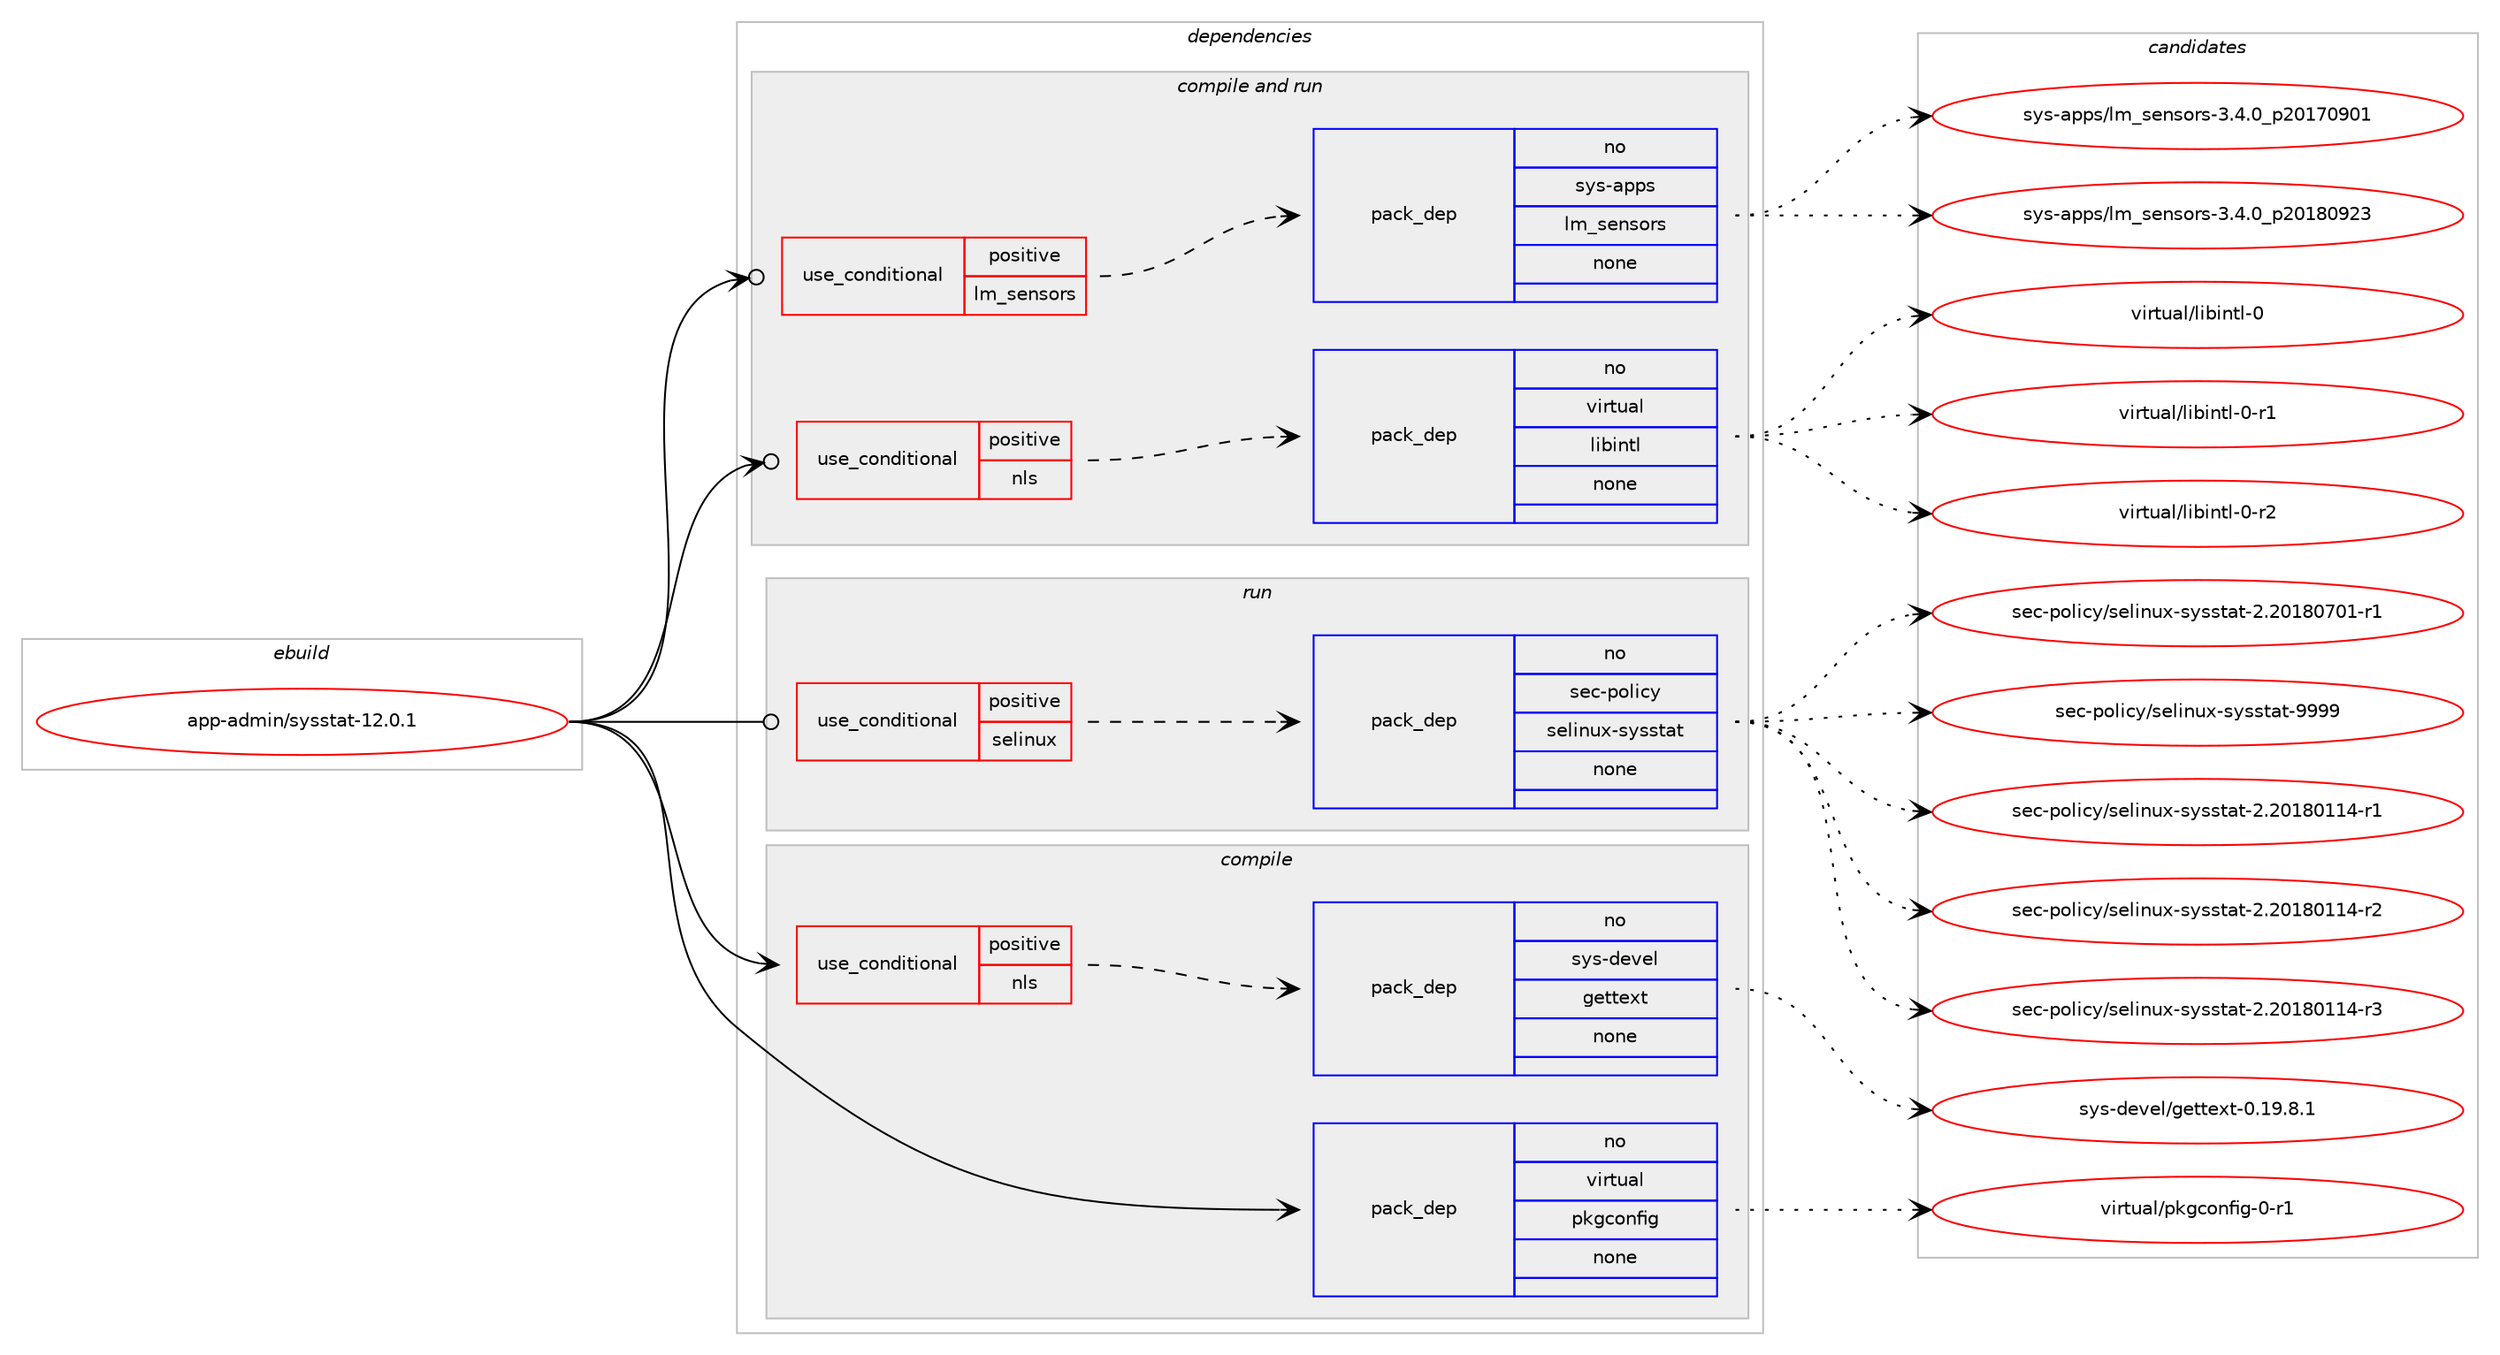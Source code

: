 digraph prolog {

# *************
# Graph options
# *************

newrank=true;
concentrate=true;
compound=true;
graph [rankdir=LR,fontname=Helvetica,fontsize=10,ranksep=1.5];#, ranksep=2.5, nodesep=0.2];
edge  [arrowhead=vee];
node  [fontname=Helvetica,fontsize=10];

# **********
# The ebuild
# **********

subgraph cluster_leftcol {
color=gray;
rank=same;
label=<<i>ebuild</i>>;
id [label="app-admin/sysstat-12.0.1", color=red, width=4, href="../app-admin/sysstat-12.0.1.svg"];
}

# ****************
# The dependencies
# ****************

subgraph cluster_midcol {
color=gray;
label=<<i>dependencies</i>>;
subgraph cluster_compile {
fillcolor="#eeeeee";
style=filled;
label=<<i>compile</i>>;
subgraph cond870 {
dependency3385 [label=<<TABLE BORDER="0" CELLBORDER="1" CELLSPACING="0" CELLPADDING="4"><TR><TD ROWSPAN="3" CELLPADDING="10">use_conditional</TD></TR><TR><TD>positive</TD></TR><TR><TD>nls</TD></TR></TABLE>>, shape=none, color=red];
subgraph pack2431 {
dependency3386 [label=<<TABLE BORDER="0" CELLBORDER="1" CELLSPACING="0" CELLPADDING="4" WIDTH="220"><TR><TD ROWSPAN="6" CELLPADDING="30">pack_dep</TD></TR><TR><TD WIDTH="110">no</TD></TR><TR><TD>sys-devel</TD></TR><TR><TD>gettext</TD></TR><TR><TD>none</TD></TR><TR><TD></TD></TR></TABLE>>, shape=none, color=blue];
}
dependency3385:e -> dependency3386:w [weight=20,style="dashed",arrowhead="vee"];
}
id:e -> dependency3385:w [weight=20,style="solid",arrowhead="vee"];
subgraph pack2432 {
dependency3387 [label=<<TABLE BORDER="0" CELLBORDER="1" CELLSPACING="0" CELLPADDING="4" WIDTH="220"><TR><TD ROWSPAN="6" CELLPADDING="30">pack_dep</TD></TR><TR><TD WIDTH="110">no</TD></TR><TR><TD>virtual</TD></TR><TR><TD>pkgconfig</TD></TR><TR><TD>none</TD></TR><TR><TD></TD></TR></TABLE>>, shape=none, color=blue];
}
id:e -> dependency3387:w [weight=20,style="solid",arrowhead="vee"];
}
subgraph cluster_compileandrun {
fillcolor="#eeeeee";
style=filled;
label=<<i>compile and run</i>>;
subgraph cond871 {
dependency3388 [label=<<TABLE BORDER="0" CELLBORDER="1" CELLSPACING="0" CELLPADDING="4"><TR><TD ROWSPAN="3" CELLPADDING="10">use_conditional</TD></TR><TR><TD>positive</TD></TR><TR><TD>lm_sensors</TD></TR></TABLE>>, shape=none, color=red];
subgraph pack2433 {
dependency3389 [label=<<TABLE BORDER="0" CELLBORDER="1" CELLSPACING="0" CELLPADDING="4" WIDTH="220"><TR><TD ROWSPAN="6" CELLPADDING="30">pack_dep</TD></TR><TR><TD WIDTH="110">no</TD></TR><TR><TD>sys-apps</TD></TR><TR><TD>lm_sensors</TD></TR><TR><TD>none</TD></TR><TR><TD></TD></TR></TABLE>>, shape=none, color=blue];
}
dependency3388:e -> dependency3389:w [weight=20,style="dashed",arrowhead="vee"];
}
id:e -> dependency3388:w [weight=20,style="solid",arrowhead="odotvee"];
subgraph cond872 {
dependency3390 [label=<<TABLE BORDER="0" CELLBORDER="1" CELLSPACING="0" CELLPADDING="4"><TR><TD ROWSPAN="3" CELLPADDING="10">use_conditional</TD></TR><TR><TD>positive</TD></TR><TR><TD>nls</TD></TR></TABLE>>, shape=none, color=red];
subgraph pack2434 {
dependency3391 [label=<<TABLE BORDER="0" CELLBORDER="1" CELLSPACING="0" CELLPADDING="4" WIDTH="220"><TR><TD ROWSPAN="6" CELLPADDING="30">pack_dep</TD></TR><TR><TD WIDTH="110">no</TD></TR><TR><TD>virtual</TD></TR><TR><TD>libintl</TD></TR><TR><TD>none</TD></TR><TR><TD></TD></TR></TABLE>>, shape=none, color=blue];
}
dependency3390:e -> dependency3391:w [weight=20,style="dashed",arrowhead="vee"];
}
id:e -> dependency3390:w [weight=20,style="solid",arrowhead="odotvee"];
}
subgraph cluster_run {
fillcolor="#eeeeee";
style=filled;
label=<<i>run</i>>;
subgraph cond873 {
dependency3392 [label=<<TABLE BORDER="0" CELLBORDER="1" CELLSPACING="0" CELLPADDING="4"><TR><TD ROWSPAN="3" CELLPADDING="10">use_conditional</TD></TR><TR><TD>positive</TD></TR><TR><TD>selinux</TD></TR></TABLE>>, shape=none, color=red];
subgraph pack2435 {
dependency3393 [label=<<TABLE BORDER="0" CELLBORDER="1" CELLSPACING="0" CELLPADDING="4" WIDTH="220"><TR><TD ROWSPAN="6" CELLPADDING="30">pack_dep</TD></TR><TR><TD WIDTH="110">no</TD></TR><TR><TD>sec-policy</TD></TR><TR><TD>selinux-sysstat</TD></TR><TR><TD>none</TD></TR><TR><TD></TD></TR></TABLE>>, shape=none, color=blue];
}
dependency3392:e -> dependency3393:w [weight=20,style="dashed",arrowhead="vee"];
}
id:e -> dependency3392:w [weight=20,style="solid",arrowhead="odot"];
}
}

# **************
# The candidates
# **************

subgraph cluster_choices {
rank=same;
color=gray;
label=<<i>candidates</i>>;

subgraph choice2431 {
color=black;
nodesep=1;
choice1151211154510010111810110847103101116116101120116454846495746564649 [label="sys-devel/gettext-0.19.8.1", color=red, width=4,href="../sys-devel/gettext-0.19.8.1.svg"];
dependency3386:e -> choice1151211154510010111810110847103101116116101120116454846495746564649:w [style=dotted,weight="100"];
}
subgraph choice2432 {
color=black;
nodesep=1;
choice11810511411611797108471121071039911111010210510345484511449 [label="virtual/pkgconfig-0-r1", color=red, width=4,href="../virtual/pkgconfig-0-r1.svg"];
dependency3387:e -> choice11810511411611797108471121071039911111010210510345484511449:w [style=dotted,weight="100"];
}
subgraph choice2433 {
color=black;
nodesep=1;
choice11512111545971121121154710810995115101110115111114115455146524648951125048495548574849 [label="sys-apps/lm_sensors-3.4.0_p20170901", color=red, width=4,href="../sys-apps/lm_sensors-3.4.0_p20170901.svg"];
choice11512111545971121121154710810995115101110115111114115455146524648951125048495648575051 [label="sys-apps/lm_sensors-3.4.0_p20180923", color=red, width=4,href="../sys-apps/lm_sensors-3.4.0_p20180923.svg"];
dependency3389:e -> choice11512111545971121121154710810995115101110115111114115455146524648951125048495548574849:w [style=dotted,weight="100"];
dependency3389:e -> choice11512111545971121121154710810995115101110115111114115455146524648951125048495648575051:w [style=dotted,weight="100"];
}
subgraph choice2434 {
color=black;
nodesep=1;
choice1181051141161179710847108105981051101161084548 [label="virtual/libintl-0", color=red, width=4,href="../virtual/libintl-0.svg"];
choice11810511411611797108471081059810511011610845484511449 [label="virtual/libintl-0-r1", color=red, width=4,href="../virtual/libintl-0-r1.svg"];
choice11810511411611797108471081059810511011610845484511450 [label="virtual/libintl-0-r2", color=red, width=4,href="../virtual/libintl-0-r2.svg"];
dependency3391:e -> choice1181051141161179710847108105981051101161084548:w [style=dotted,weight="100"];
dependency3391:e -> choice11810511411611797108471081059810511011610845484511449:w [style=dotted,weight="100"];
dependency3391:e -> choice11810511411611797108471081059810511011610845484511450:w [style=dotted,weight="100"];
}
subgraph choice2435 {
color=black;
nodesep=1;
choice11510199451121111081059912147115101108105110117120451151211151151169711645504650484956484949524511449 [label="sec-policy/selinux-sysstat-2.20180114-r1", color=red, width=4,href="../sec-policy/selinux-sysstat-2.20180114-r1.svg"];
choice11510199451121111081059912147115101108105110117120451151211151151169711645504650484956484949524511450 [label="sec-policy/selinux-sysstat-2.20180114-r2", color=red, width=4,href="../sec-policy/selinux-sysstat-2.20180114-r2.svg"];
choice11510199451121111081059912147115101108105110117120451151211151151169711645504650484956484949524511451 [label="sec-policy/selinux-sysstat-2.20180114-r3", color=red, width=4,href="../sec-policy/selinux-sysstat-2.20180114-r3.svg"];
choice11510199451121111081059912147115101108105110117120451151211151151169711645504650484956485548494511449 [label="sec-policy/selinux-sysstat-2.20180701-r1", color=red, width=4,href="../sec-policy/selinux-sysstat-2.20180701-r1.svg"];
choice1151019945112111108105991214711510110810511011712045115121115115116971164557575757 [label="sec-policy/selinux-sysstat-9999", color=red, width=4,href="../sec-policy/selinux-sysstat-9999.svg"];
dependency3393:e -> choice11510199451121111081059912147115101108105110117120451151211151151169711645504650484956484949524511449:w [style=dotted,weight="100"];
dependency3393:e -> choice11510199451121111081059912147115101108105110117120451151211151151169711645504650484956484949524511450:w [style=dotted,weight="100"];
dependency3393:e -> choice11510199451121111081059912147115101108105110117120451151211151151169711645504650484956484949524511451:w [style=dotted,weight="100"];
dependency3393:e -> choice11510199451121111081059912147115101108105110117120451151211151151169711645504650484956485548494511449:w [style=dotted,weight="100"];
dependency3393:e -> choice1151019945112111108105991214711510110810511011712045115121115115116971164557575757:w [style=dotted,weight="100"];
}
}

}
